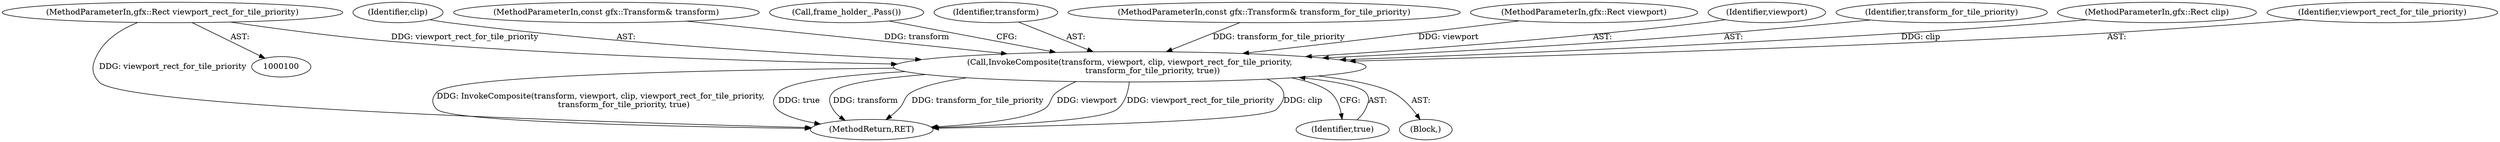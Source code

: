 digraph "1_Chrome_6d9425ec7badda912555d46ea7abcfab81fdd9b9_7@del" {
"1000105" [label="(MethodParameterIn,gfx::Rect viewport_rect_for_tile_priority)"];
"1000117" [label="(Call,InvokeComposite(transform, viewport, clip, viewport_rect_for_tile_priority,\n                  transform_for_tile_priority, true))"];
"1000120" [label="(Identifier,clip)"];
"1000102" [label="(MethodParameterIn,const gfx::Transform& transform)"];
"1000105" [label="(MethodParameterIn,gfx::Rect viewport_rect_for_tile_priority)"];
"1000125" [label="(Call,frame_holder_.Pass())"];
"1000117" [label="(Call,InvokeComposite(transform, viewport, clip, viewport_rect_for_tile_priority,\n                  transform_for_tile_priority, true))"];
"1000107" [label="(Block,)"];
"1000118" [label="(Identifier,transform)"];
"1000126" [label="(MethodReturn,RET)"];
"1000106" [label="(MethodParameterIn,const gfx::Transform& transform_for_tile_priority)"];
"1000103" [label="(MethodParameterIn,gfx::Rect viewport)"];
"1000123" [label="(Identifier,true)"];
"1000119" [label="(Identifier,viewport)"];
"1000122" [label="(Identifier,transform_for_tile_priority)"];
"1000104" [label="(MethodParameterIn,gfx::Rect clip)"];
"1000121" [label="(Identifier,viewport_rect_for_tile_priority)"];
"1000105" -> "1000100"  [label="AST: "];
"1000105" -> "1000126"  [label="DDG: viewport_rect_for_tile_priority"];
"1000105" -> "1000117"  [label="DDG: viewport_rect_for_tile_priority"];
"1000117" -> "1000107"  [label="AST: "];
"1000117" -> "1000123"  [label="CFG: "];
"1000118" -> "1000117"  [label="AST: "];
"1000119" -> "1000117"  [label="AST: "];
"1000120" -> "1000117"  [label="AST: "];
"1000121" -> "1000117"  [label="AST: "];
"1000122" -> "1000117"  [label="AST: "];
"1000123" -> "1000117"  [label="AST: "];
"1000125" -> "1000117"  [label="CFG: "];
"1000117" -> "1000126"  [label="DDG: InvokeComposite(transform, viewport, clip, viewport_rect_for_tile_priority,\n                  transform_for_tile_priority, true)"];
"1000117" -> "1000126"  [label="DDG: true"];
"1000117" -> "1000126"  [label="DDG: transform"];
"1000117" -> "1000126"  [label="DDG: transform_for_tile_priority"];
"1000117" -> "1000126"  [label="DDG: viewport"];
"1000117" -> "1000126"  [label="DDG: viewport_rect_for_tile_priority"];
"1000117" -> "1000126"  [label="DDG: clip"];
"1000102" -> "1000117"  [label="DDG: transform"];
"1000103" -> "1000117"  [label="DDG: viewport"];
"1000104" -> "1000117"  [label="DDG: clip"];
"1000106" -> "1000117"  [label="DDG: transform_for_tile_priority"];
}
